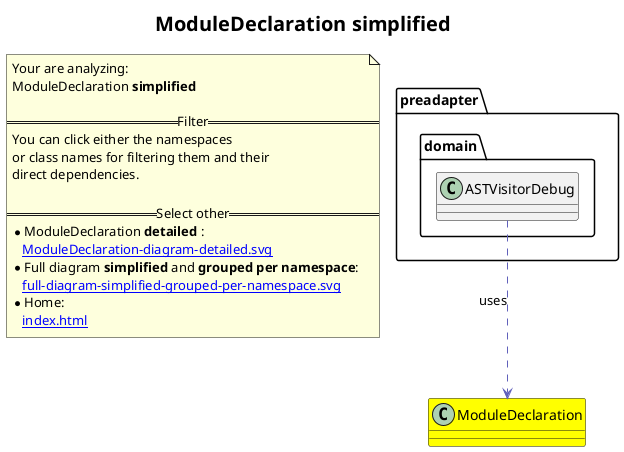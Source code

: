 @startuml
skinparam linetype ortho
title <size:20>ModuleDeclaration **simplified** </size>
note "Your are analyzing:\nModuleDeclaration **simplified** \n\n==Filter==\nYou can click either the namespaces \nor class names for filtering them and their\ndirect dependencies.\n\n==Select other==\n* ModuleDeclaration **detailed** :\n   [[ModuleDeclaration-diagram-detailed.svg]]\n* Full diagram **simplified** and **grouped per namespace**:\n   [[full-diagram-simplified-grouped-per-namespace.svg]]\n* Home:\n   [[index.html]]" as FloatingNote
class ModuleDeclaration [[ModuleDeclaration-diagram-simplified.svg]] #yellow {
}
  class preadapter.domain.ASTVisitorDebug [[preadapter.domain.ASTVisitorDebug-diagram-simplified.svg]]  {
  }
 ' *************************************** 
 ' *************************************** 
 ' *************************************** 
' Class relations extracted from namespace:
' 
' Class relations extracted from namespace:
' preadapter.domain
preadapter.domain.ASTVisitorDebug .[#6060BB].> ModuleDeclaration  : uses 
@enduml